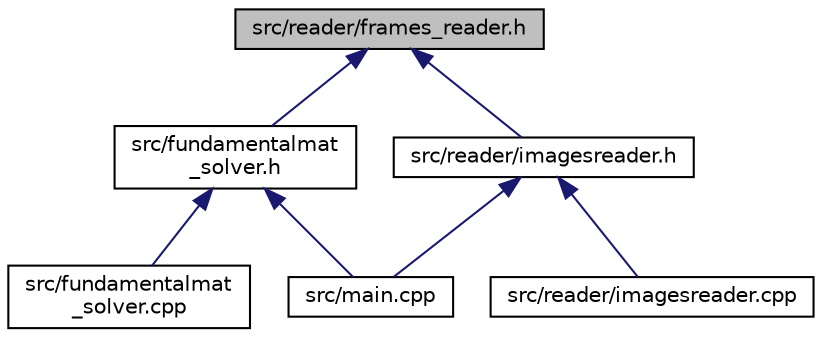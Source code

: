 digraph "src/reader/frames_reader.h"
{
  edge [fontname="Helvetica",fontsize="10",labelfontname="Helvetica",labelfontsize="10"];
  node [fontname="Helvetica",fontsize="10",shape=record];
  Node1 [label="src/reader/frames_reader.h",height=0.2,width=0.4,color="black", fillcolor="grey75", style="filled", fontcolor="black"];
  Node1 -> Node2 [dir="back",color="midnightblue",fontsize="10",style="solid",fontname="Helvetica"];
  Node2 [label="src/fundamentalmat\l_solver.h",height=0.2,width=0.4,color="black", fillcolor="white", style="filled",URL="$fundamentalmat__solver_8h.html"];
  Node2 -> Node3 [dir="back",color="midnightblue",fontsize="10",style="solid",fontname="Helvetica"];
  Node3 [label="src/fundamentalmat\l_solver.cpp",height=0.2,width=0.4,color="black", fillcolor="white", style="filled",URL="$fundamentalmat__solver_8cpp.html"];
  Node2 -> Node4 [dir="back",color="midnightblue",fontsize="10",style="solid",fontname="Helvetica"];
  Node4 [label="src/main.cpp",height=0.2,width=0.4,color="black", fillcolor="white", style="filled",URL="$main_8cpp.html",tooltip="This file contains the demo&#39;s main() function. "];
  Node1 -> Node5 [dir="back",color="midnightblue",fontsize="10",style="solid",fontname="Helvetica"];
  Node5 [label="src/reader/imagesreader.h",height=0.2,width=0.4,color="black", fillcolor="white", style="filled",URL="$imagesreader_8h.html"];
  Node5 -> Node4 [dir="back",color="midnightblue",fontsize="10",style="solid",fontname="Helvetica"];
  Node5 -> Node6 [dir="back",color="midnightblue",fontsize="10",style="solid",fontname="Helvetica"];
  Node6 [label="src/reader/imagesreader.cpp",height=0.2,width=0.4,color="black", fillcolor="white", style="filled",URL="$imagesreader_8cpp.html"];
}
